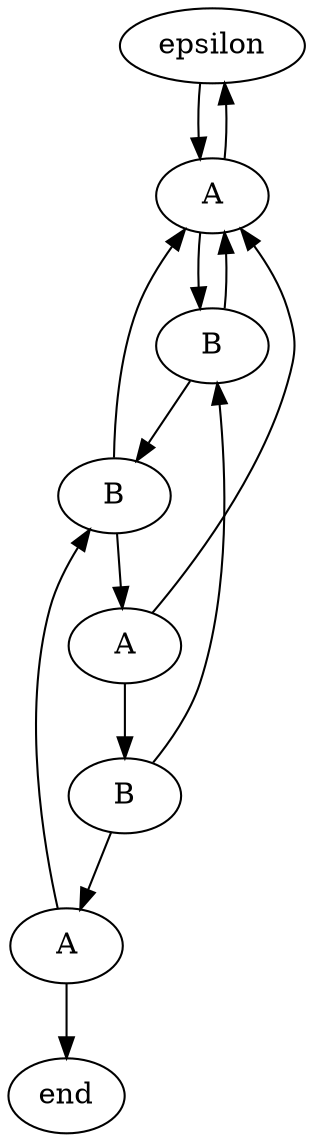 // png
digraph Automata {
	edge [len=2.0]
	epsilon [label=epsilon]
	end [label=end]
	0 [label=A]
	1 [label=B]
	2 [label=B]
	3 [label=A]
	4 [label=B]
	5 [label=A]
	epsilon -> 0
	5 -> end
	0 -> 1
	1 -> 2
	2 -> 3
	3 -> 4
	4 -> 5
	0 -> epsilon
	1 -> 0
	2 -> 0
	3 -> 0
	4 -> 1
	5 -> 2
}
